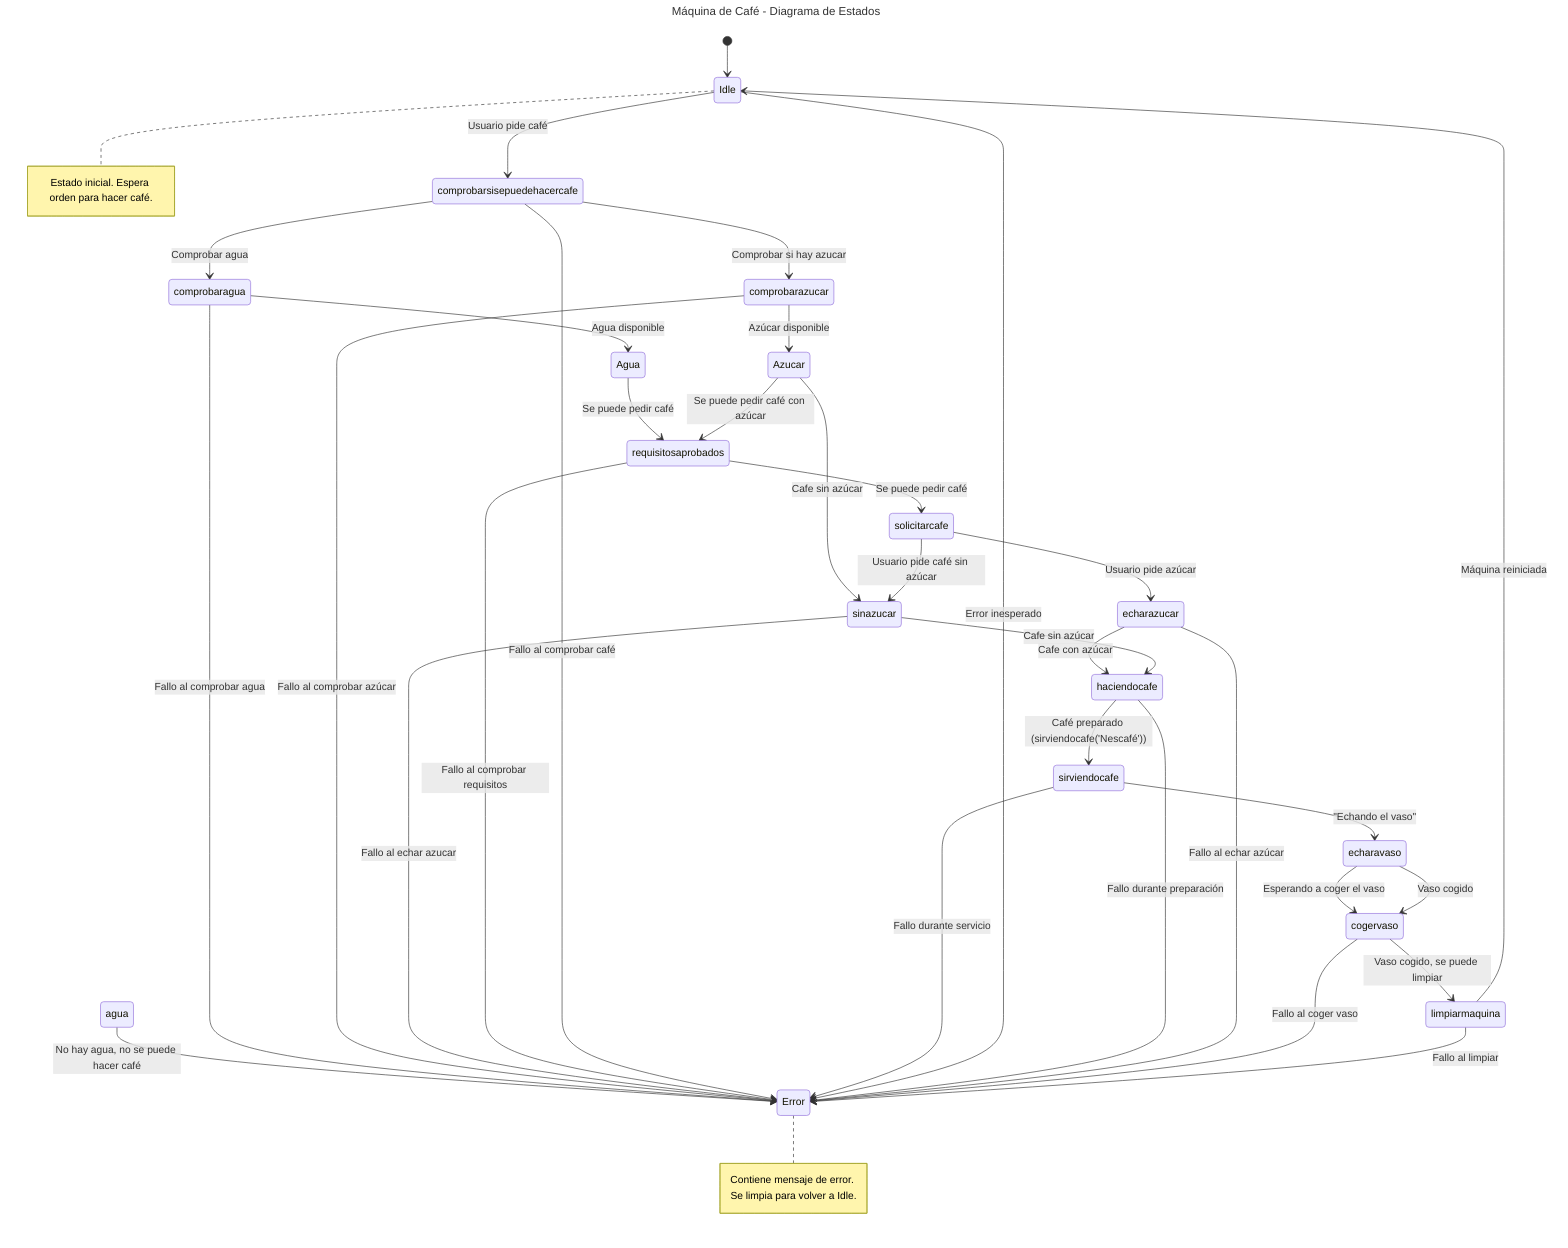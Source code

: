 ---
title: Máquina de Café - Diagrama de Estados
---
stateDiagram-v2
[*] --> Idle
Idle --> comprobarsisepuedehacercafe: Usuario pide café

comprobarsisepuedehacercafe --> comprobaragua: Comprobar agua
agua --> Error : No hay agua, no se puede hacer café
comprobaragua --> Agua: Agua disponible
Agua --> requisitosaprobados: Se puede pedir café
comprobaragua --> Error: Fallo al comprobar agua

comprobarsisepuedehacercafe --> comprobarazucar : Comprobar si hay azucar
comprobarazucar --> Azucar: Azúcar disponible
comprobarazucar --> Error : Fallo al comprobar azúcar
Azucar --> requisitosaprobados: Se puede pedir café con azúcar

Azucar --> sinazucar: Cafe sin azúcar
sinazucar --> Error : Fallo al echar azucar

requisitosaprobados --> solicitarcafe: Se puede pedir café
requisitosaprobados --> Error: Fallo al comprobar requisitos

comprobarsisepuedehacercafe --> Error: Fallo al comprobar café
solicitarcafe --> echarazucar: Usuario pide azúcar
solicitarcafe --> sinazucar: Usuario pide café sin azúcar
echarazucar --> haciendocafe: Cafe con azúcar
sinazucar --> haciendocafe: Cafe sin azúcar

haciendocafe --> sirviendocafe: Café preparado (sirviendocafe('Nescafé'))
sirviendocafe --> Error: Fallo durante servicio
Idle --> Error: Error inesperado
haciendocafe --> Error: Fallo durante preparación
echarazucar --> Error: Fallo al echar azúcar
sirviendocafe --> echaravaso: "Echando el vaso"
echaravaso --> cogervaso: Esperando a coger el vaso
cogervaso --> Error: Fallo al coger vaso
echaravaso --> cogervaso: Vaso cogido
cogervaso --> limpiarmaquina:  Vaso cogido, se puede limpiar
limpiarmaquina --> Idle: Máquina reiniciada
limpiarmaquina --> Error: Fallo al limpiar
note right of Idle: Estado inicial. Espera orden para hacer café.
note right of Error: Contiene mensaje de error. Se limpia para volver a Idle.